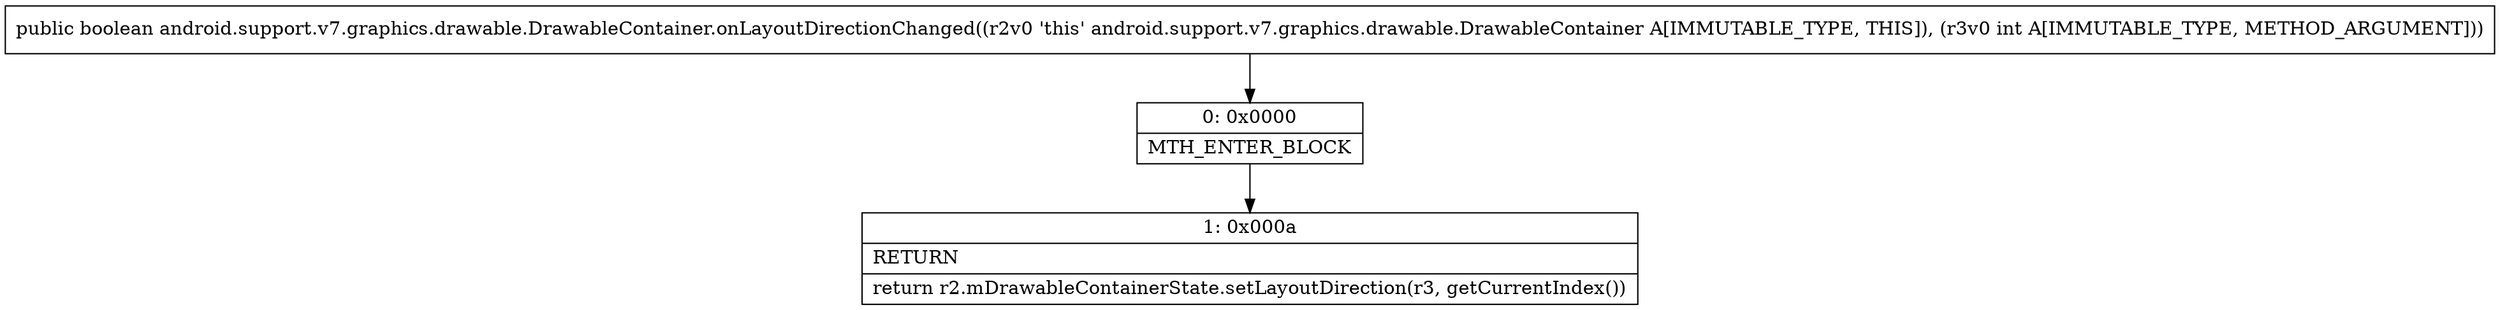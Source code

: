 digraph "CFG forandroid.support.v7.graphics.drawable.DrawableContainer.onLayoutDirectionChanged(I)Z" {
Node_0 [shape=record,label="{0\:\ 0x0000|MTH_ENTER_BLOCK\l}"];
Node_1 [shape=record,label="{1\:\ 0x000a|RETURN\l|return r2.mDrawableContainerState.setLayoutDirection(r3, getCurrentIndex())\l}"];
MethodNode[shape=record,label="{public boolean android.support.v7.graphics.drawable.DrawableContainer.onLayoutDirectionChanged((r2v0 'this' android.support.v7.graphics.drawable.DrawableContainer A[IMMUTABLE_TYPE, THIS]), (r3v0 int A[IMMUTABLE_TYPE, METHOD_ARGUMENT])) }"];
MethodNode -> Node_0;
Node_0 -> Node_1;
}

